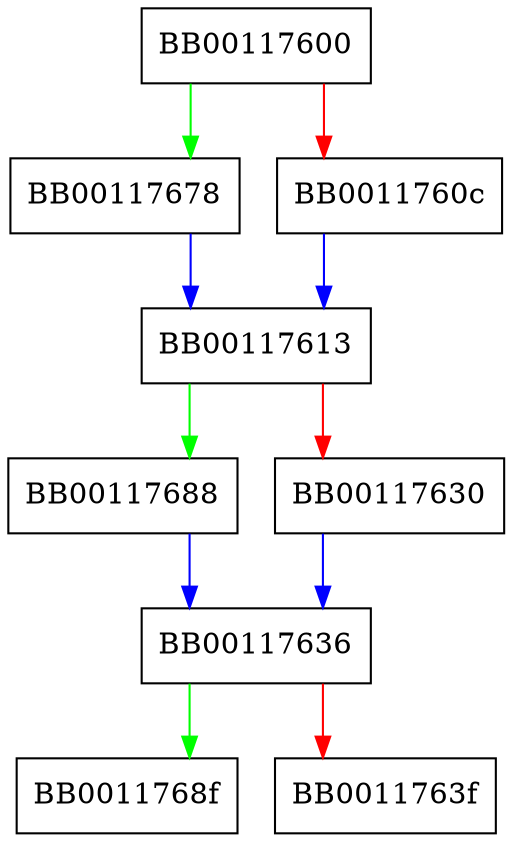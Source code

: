 digraph FUN_00117600 {
  node [shape="box"];
  graph [splines=ortho];
  BB00117600 -> BB00117678 [color="green"];
  BB00117600 -> BB0011760c [color="red"];
  BB0011760c -> BB00117613 [color="blue"];
  BB00117613 -> BB00117688 [color="green"];
  BB00117613 -> BB00117630 [color="red"];
  BB00117630 -> BB00117636 [color="blue"];
  BB00117636 -> BB0011768f [color="green"];
  BB00117636 -> BB0011763f [color="red"];
  BB00117678 -> BB00117613 [color="blue"];
  BB00117688 -> BB00117636 [color="blue"];
}